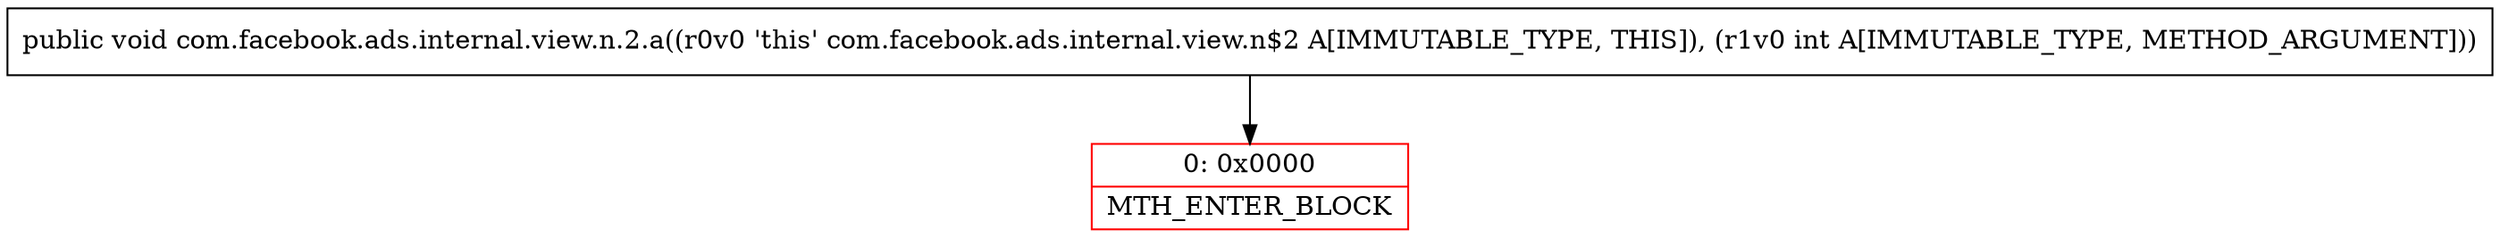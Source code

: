 digraph "CFG forcom.facebook.ads.internal.view.n.2.a(I)V" {
subgraph cluster_Region_1411675963 {
label = "R(0)";
node [shape=record,color=blue];
}
Node_0 [shape=record,color=red,label="{0\:\ 0x0000|MTH_ENTER_BLOCK\l}"];
MethodNode[shape=record,label="{public void com.facebook.ads.internal.view.n.2.a((r0v0 'this' com.facebook.ads.internal.view.n$2 A[IMMUTABLE_TYPE, THIS]), (r1v0 int A[IMMUTABLE_TYPE, METHOD_ARGUMENT])) }"];
MethodNode -> Node_0;
}

